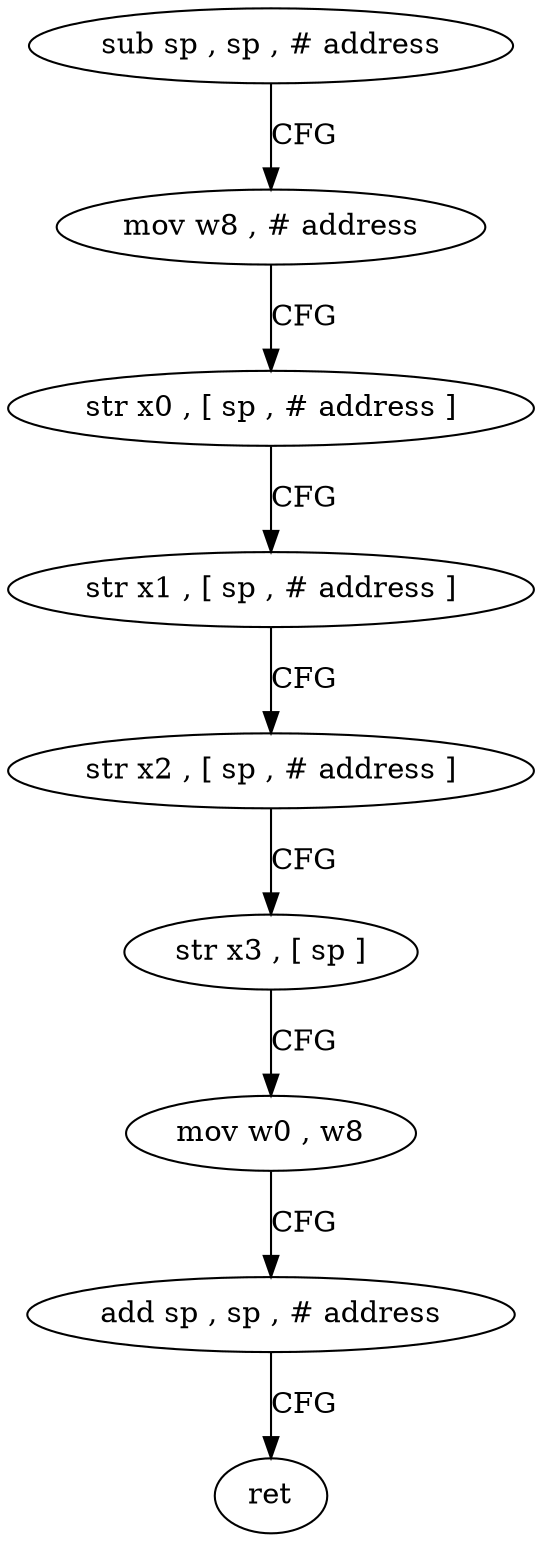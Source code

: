 digraph "func" {
"4297440" [label = "sub sp , sp , # address" ]
"4297444" [label = "mov w8 , # address" ]
"4297448" [label = "str x0 , [ sp , # address ]" ]
"4297452" [label = "str x1 , [ sp , # address ]" ]
"4297456" [label = "str x2 , [ sp , # address ]" ]
"4297460" [label = "str x3 , [ sp ]" ]
"4297464" [label = "mov w0 , w8" ]
"4297468" [label = "add sp , sp , # address" ]
"4297472" [label = "ret" ]
"4297440" -> "4297444" [ label = "CFG" ]
"4297444" -> "4297448" [ label = "CFG" ]
"4297448" -> "4297452" [ label = "CFG" ]
"4297452" -> "4297456" [ label = "CFG" ]
"4297456" -> "4297460" [ label = "CFG" ]
"4297460" -> "4297464" [ label = "CFG" ]
"4297464" -> "4297468" [ label = "CFG" ]
"4297468" -> "4297472" [ label = "CFG" ]
}

